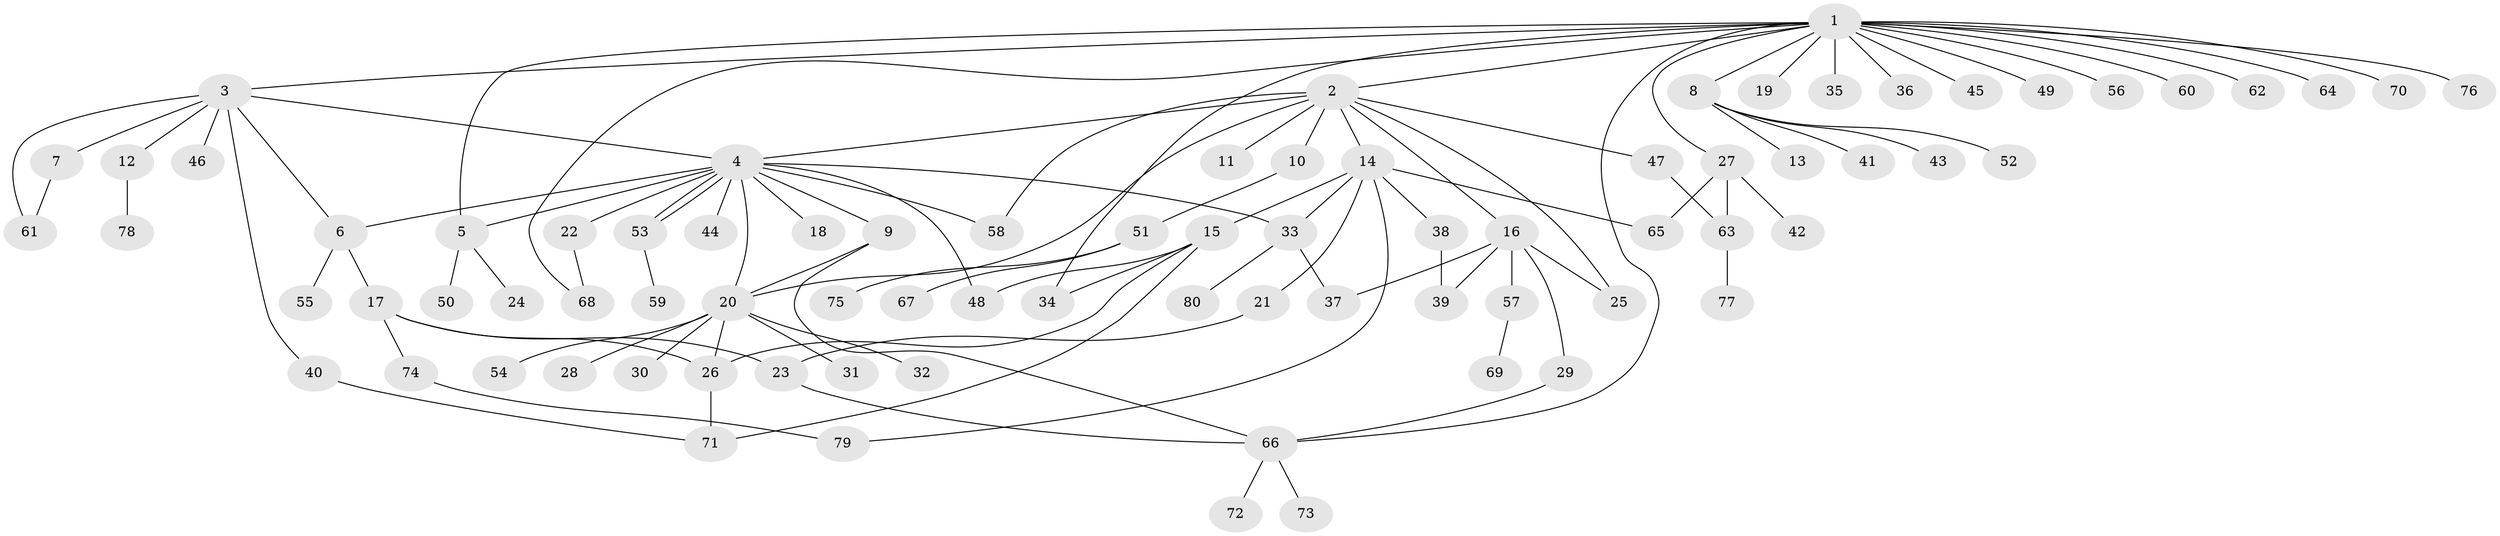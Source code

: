 // coarse degree distribution, {18: 0.01694915254237288, 10: 0.01694915254237288, 7: 0.05084745762711865, 14: 0.01694915254237288, 3: 0.1016949152542373, 4: 0.06779661016949153, 1: 0.4915254237288136, 2: 0.2033898305084746, 6: 0.01694915254237288, 8: 0.01694915254237288}
// Generated by graph-tools (version 1.1) at 2025/41/03/06/25 10:41:51]
// undirected, 80 vertices, 105 edges
graph export_dot {
graph [start="1"]
  node [color=gray90,style=filled];
  1;
  2;
  3;
  4;
  5;
  6;
  7;
  8;
  9;
  10;
  11;
  12;
  13;
  14;
  15;
  16;
  17;
  18;
  19;
  20;
  21;
  22;
  23;
  24;
  25;
  26;
  27;
  28;
  29;
  30;
  31;
  32;
  33;
  34;
  35;
  36;
  37;
  38;
  39;
  40;
  41;
  42;
  43;
  44;
  45;
  46;
  47;
  48;
  49;
  50;
  51;
  52;
  53;
  54;
  55;
  56;
  57;
  58;
  59;
  60;
  61;
  62;
  63;
  64;
  65;
  66;
  67;
  68;
  69;
  70;
  71;
  72;
  73;
  74;
  75;
  76;
  77;
  78;
  79;
  80;
  1 -- 2;
  1 -- 3;
  1 -- 5;
  1 -- 8;
  1 -- 19;
  1 -- 27;
  1 -- 34;
  1 -- 35;
  1 -- 36;
  1 -- 45;
  1 -- 49;
  1 -- 56;
  1 -- 60;
  1 -- 62;
  1 -- 64;
  1 -- 66;
  1 -- 68;
  1 -- 70;
  1 -- 76;
  2 -- 4;
  2 -- 10;
  2 -- 11;
  2 -- 14;
  2 -- 16;
  2 -- 20;
  2 -- 25;
  2 -- 47;
  2 -- 58;
  3 -- 4;
  3 -- 6;
  3 -- 7;
  3 -- 12;
  3 -- 40;
  3 -- 46;
  3 -- 61;
  4 -- 5;
  4 -- 6;
  4 -- 9;
  4 -- 18;
  4 -- 20;
  4 -- 22;
  4 -- 33;
  4 -- 44;
  4 -- 48;
  4 -- 53;
  4 -- 53;
  4 -- 58;
  5 -- 24;
  5 -- 50;
  6 -- 17;
  6 -- 55;
  7 -- 61;
  8 -- 13;
  8 -- 41;
  8 -- 43;
  8 -- 52;
  9 -- 20;
  9 -- 66;
  10 -- 51;
  12 -- 78;
  14 -- 15;
  14 -- 21;
  14 -- 33;
  14 -- 38;
  14 -- 65;
  14 -- 79;
  15 -- 26;
  15 -- 34;
  15 -- 48;
  15 -- 71;
  16 -- 25;
  16 -- 29;
  16 -- 37;
  16 -- 39;
  16 -- 57;
  17 -- 23;
  17 -- 26;
  17 -- 74;
  20 -- 26;
  20 -- 28;
  20 -- 30;
  20 -- 31;
  20 -- 32;
  20 -- 54;
  21 -- 23;
  22 -- 68;
  23 -- 66;
  26 -- 71;
  27 -- 42;
  27 -- 63;
  27 -- 65;
  29 -- 66;
  33 -- 37;
  33 -- 80;
  38 -- 39;
  40 -- 71;
  47 -- 63;
  51 -- 67;
  51 -- 75;
  53 -- 59;
  57 -- 69;
  63 -- 77;
  66 -- 72;
  66 -- 73;
  74 -- 79;
}
